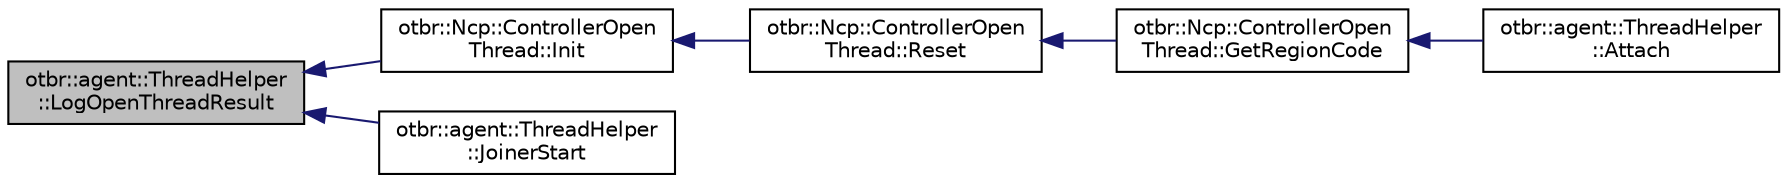 digraph "otbr::agent::ThreadHelper::LogOpenThreadResult"
{
  edge [fontname="Helvetica",fontsize="10",labelfontname="Helvetica",labelfontsize="10"];
  node [fontname="Helvetica",fontsize="10",shape=record];
  rankdir="LR";
  Node25 [label="otbr::agent::ThreadHelper\l::LogOpenThreadResult",height=0.2,width=0.4,color="black", fillcolor="grey75", style="filled", fontcolor="black"];
  Node25 -> Node26 [dir="back",color="midnightblue",fontsize="10",style="solid",fontname="Helvetica"];
  Node26 [label="otbr::Ncp::ControllerOpen\lThread::Init",height=0.2,width=0.4,color="black", fillcolor="white", style="filled",URL="$db/d17/classotbr_1_1Ncp_1_1ControllerOpenThread.html#a186d75e377433267db8c08939250029c",tooltip="This method initalize the NCP controller. "];
  Node26 -> Node27 [dir="back",color="midnightblue",fontsize="10",style="solid",fontname="Helvetica"];
  Node27 [label="otbr::Ncp::ControllerOpen\lThread::Reset",height=0.2,width=0.4,color="black", fillcolor="white", style="filled",URL="$db/d17/classotbr_1_1Ncp_1_1ControllerOpenThread.html#a5b448faef8d2aac3fb29ad11e66959d2",tooltip="This method reset the NCP controller. "];
  Node27 -> Node28 [dir="back",color="midnightblue",fontsize="10",style="solid",fontname="Helvetica"];
  Node28 [label="otbr::Ncp::ControllerOpen\lThread::GetRegionCode",height=0.2,width=0.4,color="black", fillcolor="white", style="filled",URL="$db/d17/classotbr_1_1Ncp_1_1ControllerOpenThread.html#a8e0d328da9fa976d56084f2afd825559",tooltip="This method gets the region code. "];
  Node28 -> Node29 [dir="back",color="midnightblue",fontsize="10",style="solid",fontname="Helvetica"];
  Node29 [label="otbr::agent::ThreadHelper\l::Attach",height=0.2,width=0.4,color="black", fillcolor="white", style="filled",URL="$d4/d44/classotbr_1_1agent_1_1ThreadHelper.html#aa6d3515dd87508e50d61ef89903a5ada",tooltip="This method attaches the device to the Thread network. "];
  Node25 -> Node30 [dir="back",color="midnightblue",fontsize="10",style="solid",fontname="Helvetica"];
  Node30 [label="otbr::agent::ThreadHelper\l::JoinerStart",height=0.2,width=0.4,color="black", fillcolor="white", style="filled",URL="$d4/d44/classotbr_1_1agent_1_1ThreadHelper.html#afc900b6b541a46fc421f0a16ccf343b4",tooltip="This method triggers a thread join process. "];
}
